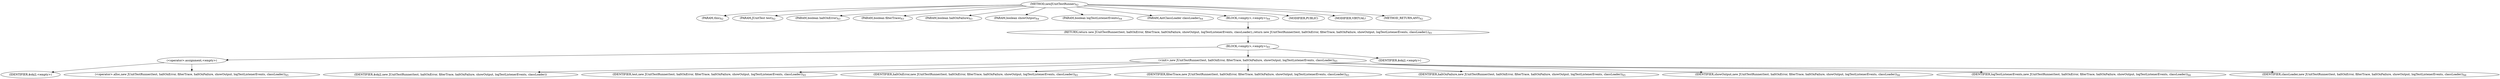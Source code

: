digraph "newJUnitTestRunner" {  
"89" [label = <(METHOD,newJUnitTestRunner)<SUB>62</SUB>> ]
"90" [label = <(PARAM,this)<SUB>62</SUB>> ]
"91" [label = <(PARAM,JUnitTest test)<SUB>62</SUB>> ]
"92" [label = <(PARAM,boolean haltOnError)<SUB>63</SUB>> ]
"93" [label = <(PARAM,boolean filterTrace)<SUB>63</SUB>> ]
"94" [label = <(PARAM,boolean haltOnFailure)<SUB>63</SUB>> ]
"95" [label = <(PARAM,boolean showOutput)<SUB>64</SUB>> ]
"96" [label = <(PARAM,boolean logTestListenerEvents)<SUB>64</SUB>> ]
"97" [label = <(PARAM,AntClassLoader classLoader)<SUB>64</SUB>> ]
"98" [label = <(BLOCK,&lt;empty&gt;,&lt;empty&gt;)<SUB>64</SUB>> ]
"99" [label = <(RETURN,return new JUnitTestRunner(test, haltOnError, filterTrace, haltOnFailure, showOutput, logTestListenerEvents, classLoader);,return new JUnitTestRunner(test, haltOnError, filterTrace, haltOnFailure, showOutput, logTestListenerEvents, classLoader);)<SUB>65</SUB>> ]
"100" [label = <(BLOCK,&lt;empty&gt;,&lt;empty&gt;)<SUB>65</SUB>> ]
"101" [label = <(&lt;operator&gt;.assignment,&lt;empty&gt;)> ]
"102" [label = <(IDENTIFIER,$obj2,&lt;empty&gt;)> ]
"103" [label = <(&lt;operator&gt;.alloc,new JUnitTestRunner(test, haltOnError, filterTrace, haltOnFailure, showOutput, logTestListenerEvents, classLoader))<SUB>65</SUB>> ]
"104" [label = <(&lt;init&gt;,new JUnitTestRunner(test, haltOnError, filterTrace, haltOnFailure, showOutput, logTestListenerEvents, classLoader))<SUB>65</SUB>> ]
"105" [label = <(IDENTIFIER,$obj2,new JUnitTestRunner(test, haltOnError, filterTrace, haltOnFailure, showOutput, logTestListenerEvents, classLoader))> ]
"106" [label = <(IDENTIFIER,test,new JUnitTestRunner(test, haltOnError, filterTrace, haltOnFailure, showOutput, logTestListenerEvents, classLoader))<SUB>65</SUB>> ]
"107" [label = <(IDENTIFIER,haltOnError,new JUnitTestRunner(test, haltOnError, filterTrace, haltOnFailure, showOutput, logTestListenerEvents, classLoader))<SUB>65</SUB>> ]
"108" [label = <(IDENTIFIER,filterTrace,new JUnitTestRunner(test, haltOnError, filterTrace, haltOnFailure, showOutput, logTestListenerEvents, classLoader))<SUB>65</SUB>> ]
"109" [label = <(IDENTIFIER,haltOnFailure,new JUnitTestRunner(test, haltOnError, filterTrace, haltOnFailure, showOutput, logTestListenerEvents, classLoader))<SUB>65</SUB>> ]
"110" [label = <(IDENTIFIER,showOutput,new JUnitTestRunner(test, haltOnError, filterTrace, haltOnFailure, showOutput, logTestListenerEvents, classLoader))<SUB>66</SUB>> ]
"111" [label = <(IDENTIFIER,logTestListenerEvents,new JUnitTestRunner(test, haltOnError, filterTrace, haltOnFailure, showOutput, logTestListenerEvents, classLoader))<SUB>66</SUB>> ]
"112" [label = <(IDENTIFIER,classLoader,new JUnitTestRunner(test, haltOnError, filterTrace, haltOnFailure, showOutput, logTestListenerEvents, classLoader))<SUB>66</SUB>> ]
"113" [label = <(IDENTIFIER,$obj2,&lt;empty&gt;)> ]
"114" [label = <(MODIFIER,PUBLIC)> ]
"115" [label = <(MODIFIER,VIRTUAL)> ]
"116" [label = <(METHOD_RETURN,ANY)<SUB>62</SUB>> ]
  "89" -> "90" 
  "89" -> "91" 
  "89" -> "92" 
  "89" -> "93" 
  "89" -> "94" 
  "89" -> "95" 
  "89" -> "96" 
  "89" -> "97" 
  "89" -> "98" 
  "89" -> "114" 
  "89" -> "115" 
  "89" -> "116" 
  "98" -> "99" 
  "99" -> "100" 
  "100" -> "101" 
  "100" -> "104" 
  "100" -> "113" 
  "101" -> "102" 
  "101" -> "103" 
  "104" -> "105" 
  "104" -> "106" 
  "104" -> "107" 
  "104" -> "108" 
  "104" -> "109" 
  "104" -> "110" 
  "104" -> "111" 
  "104" -> "112" 
}
